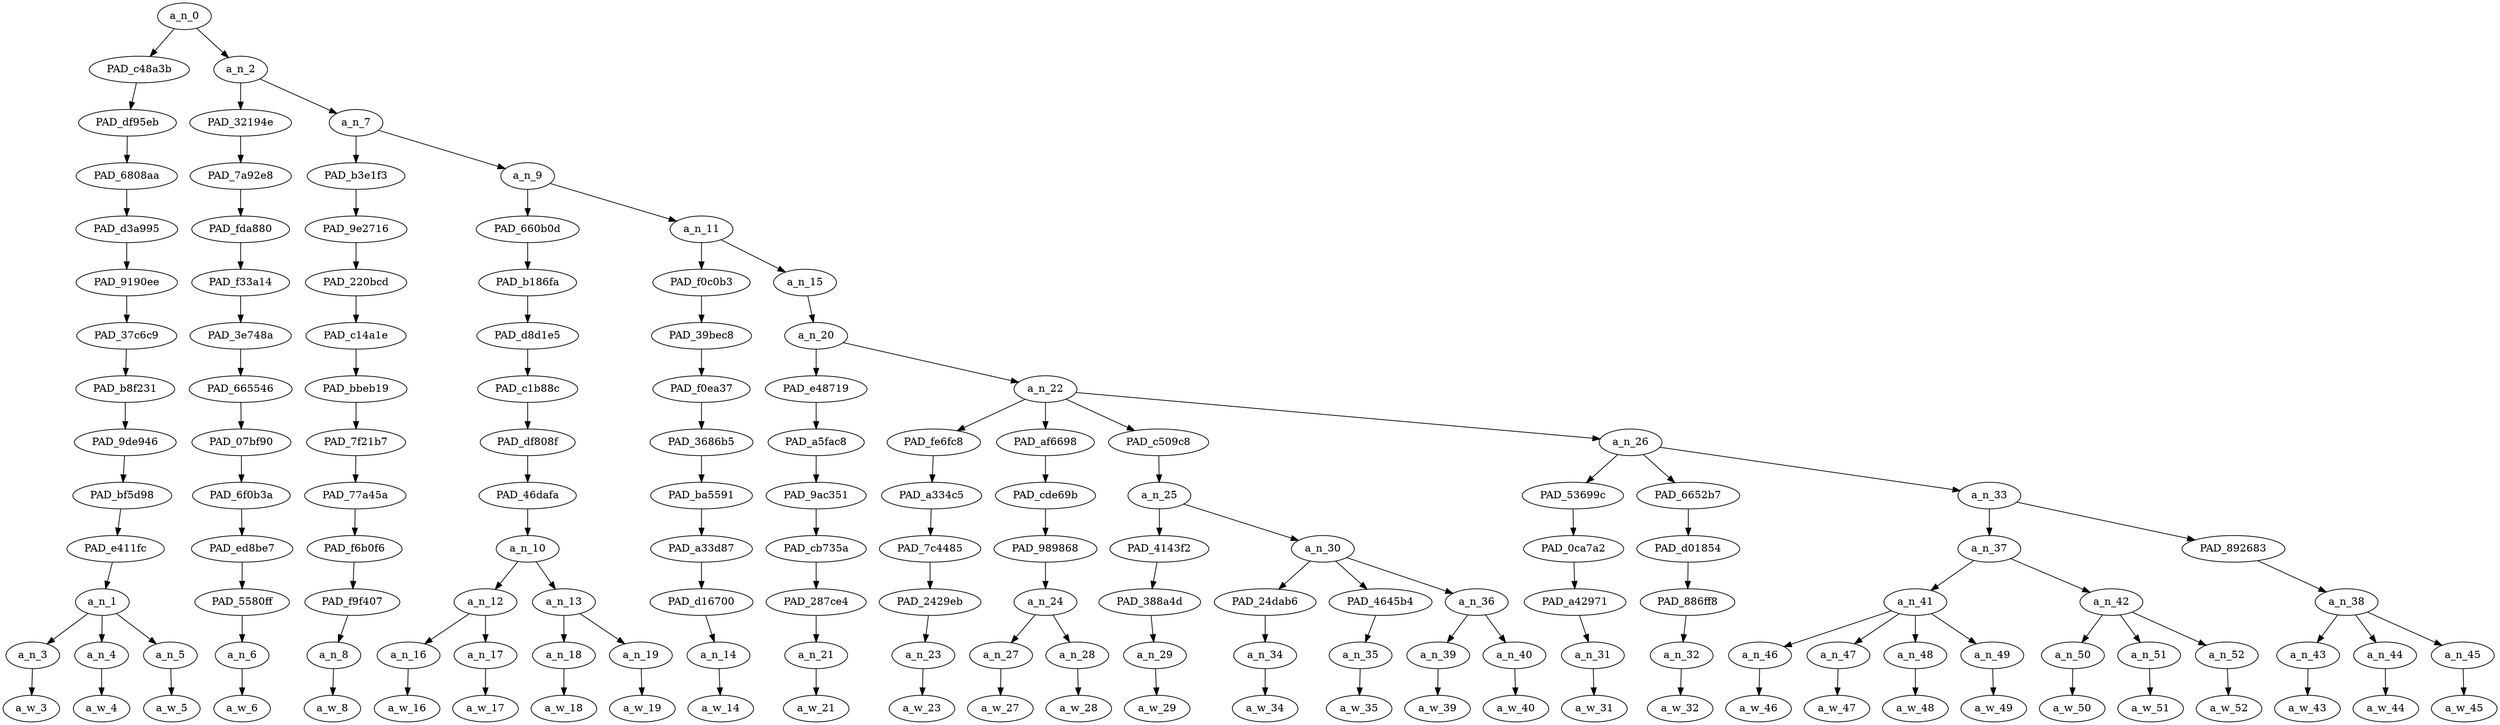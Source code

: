strict digraph "" {
	a_n_0	[div_dir=-1,
		index=0,
		level=13,
		pos="2.8299153645833335,13!",
		text_span="[0, 1, 2, 3, 4, 5, 6, 7, 8, 9, 10, 11, 12, 13, 14, 15, 16, 17, 18, 19, 20, 21, 22, 23, 24, 25, 26, 27, 28, 29, 30]",
		value=1.00000000];
	PAD_c48a3b	[div_dir=-1,
		index=0,
		level=12,
		pos="1.0,12!",
		text_span="[0, 1, 2]",
		value=0.11102677];
	a_n_0 -> PAD_c48a3b;
	a_n_2	[div_dir=-1,
		index=1,
		level=12,
		pos="4.659830729166667,12!",
		text_span="[3, 4, 5, 6, 7, 8, 9, 10, 11, 12, 13, 14, 15, 16, 17, 18, 19, 20, 21, 22, 23, 24, 25, 26, 27, 28, 29, 30]",
		value=0.88888575];
	a_n_0 -> a_n_2;
	PAD_df95eb	[div_dir=-1,
		index=0,
		level=11,
		pos="1.0,11!",
		text_span="[0, 1, 2]",
		value=0.11102677];
	PAD_c48a3b -> PAD_df95eb;
	PAD_6808aa	[div_dir=-1,
		index=0,
		level=10,
		pos="1.0,10!",
		text_span="[0, 1, 2]",
		value=0.11102677];
	PAD_df95eb -> PAD_6808aa;
	PAD_d3a995	[div_dir=-1,
		index=0,
		level=9,
		pos="1.0,9!",
		text_span="[0, 1, 2]",
		value=0.11102677];
	PAD_6808aa -> PAD_d3a995;
	PAD_9190ee	[div_dir=-1,
		index=0,
		level=8,
		pos="1.0,8!",
		text_span="[0, 1, 2]",
		value=0.11102677];
	PAD_d3a995 -> PAD_9190ee;
	PAD_37c6c9	[div_dir=-1,
		index=0,
		level=7,
		pos="1.0,7!",
		text_span="[0, 1, 2]",
		value=0.11102677];
	PAD_9190ee -> PAD_37c6c9;
	PAD_b8f231	[div_dir=-1,
		index=0,
		level=6,
		pos="1.0,6!",
		text_span="[0, 1, 2]",
		value=0.11102677];
	PAD_37c6c9 -> PAD_b8f231;
	PAD_9de946	[div_dir=-1,
		index=0,
		level=5,
		pos="1.0,5!",
		text_span="[0, 1, 2]",
		value=0.11102677];
	PAD_b8f231 -> PAD_9de946;
	PAD_bf5d98	[div_dir=-1,
		index=0,
		level=4,
		pos="1.0,4!",
		text_span="[0, 1, 2]",
		value=0.11102677];
	PAD_9de946 -> PAD_bf5d98;
	PAD_e411fc	[div_dir=-1,
		index=0,
		level=3,
		pos="1.0,3!",
		text_span="[0, 1, 2]",
		value=0.11102677];
	PAD_bf5d98 -> PAD_e411fc;
	a_n_1	[div_dir=-1,
		index=0,
		level=2,
		pos="1.0,2!",
		text_span="[0, 1, 2]",
		value=0.11102677];
	PAD_e411fc -> a_n_1;
	a_n_3	[div_dir=-1,
		index=0,
		level=1,
		pos="0.0,1!",
		text_span="[0]",
		value=0.04508830];
	a_n_1 -> a_n_3;
	a_n_4	[div_dir=1,
		index=1,
		level=1,
		pos="1.0,1!",
		text_span="[1]",
		value=0.02858139];
	a_n_1 -> a_n_4;
	a_n_5	[div_dir=1,
		index=2,
		level=1,
		pos="2.0,1!",
		text_span="[2]",
		value=0.03715766];
	a_n_1 -> a_n_5;
	a_w_3	[div_dir=0,
		index=0,
		level=0,
		pos="0,0!",
		text_span="[0]",
		value=really];
	a_n_3 -> a_w_3;
	a_w_4	[div_dir=0,
		index=1,
		level=0,
		pos="1,0!",
		text_span="[1]",
		value=alex];
	a_n_4 -> a_w_4;
	a_w_5	[div_dir=0,
		index=2,
		level=0,
		pos="2,0!",
		text_span="[2]",
		value=jones];
	a_n_5 -> a_w_5;
	PAD_32194e	[div_dir=-1,
		index=1,
		level=11,
		pos="3.0,11!",
		text_span="[3]",
		value=0.03069339];
	a_n_2 -> PAD_32194e;
	a_n_7	[div_dir=-1,
		index=2,
		level=11,
		pos="6.319661458333334,11!",
		text_span="[4, 5, 6, 7, 8, 9, 10, 11, 12, 13, 14, 15, 16, 17, 18, 19, 20, 21, 22, 23, 24, 25, 26, 27, 28, 29, 30]",
		value=0.85816247];
	a_n_2 -> a_n_7;
	PAD_7a92e8	[div_dir=-1,
		index=1,
		level=10,
		pos="3.0,10!",
		text_span="[3]",
		value=0.03069339];
	PAD_32194e -> PAD_7a92e8;
	PAD_fda880	[div_dir=-1,
		index=1,
		level=9,
		pos="3.0,9!",
		text_span="[3]",
		value=0.03069339];
	PAD_7a92e8 -> PAD_fda880;
	PAD_f33a14	[div_dir=-1,
		index=1,
		level=8,
		pos="3.0,8!",
		text_span="[3]",
		value=0.03069339];
	PAD_fda880 -> PAD_f33a14;
	PAD_3e748a	[div_dir=-1,
		index=1,
		level=7,
		pos="3.0,7!",
		text_span="[3]",
		value=0.03069339];
	PAD_f33a14 -> PAD_3e748a;
	PAD_665546	[div_dir=-1,
		index=1,
		level=6,
		pos="3.0,6!",
		text_span="[3]",
		value=0.03069339];
	PAD_3e748a -> PAD_665546;
	PAD_07bf90	[div_dir=-1,
		index=1,
		level=5,
		pos="3.0,5!",
		text_span="[3]",
		value=0.03069339];
	PAD_665546 -> PAD_07bf90;
	PAD_6f0b3a	[div_dir=-1,
		index=1,
		level=4,
		pos="3.0,4!",
		text_span="[3]",
		value=0.03069339];
	PAD_07bf90 -> PAD_6f0b3a;
	PAD_ed8be7	[div_dir=-1,
		index=1,
		level=3,
		pos="3.0,3!",
		text_span="[3]",
		value=0.03069339];
	PAD_6f0b3a -> PAD_ed8be7;
	PAD_5580ff	[div_dir=-1,
		index=1,
		level=2,
		pos="3.0,2!",
		text_span="[3]",
		value=0.03069339];
	PAD_ed8be7 -> PAD_5580ff;
	a_n_6	[div_dir=-1,
		index=3,
		level=1,
		pos="3.0,1!",
		text_span="[3]",
		value=0.03069339];
	PAD_5580ff -> a_n_6;
	a_w_6	[div_dir=0,
		index=3,
		level=0,
		pos="3,0!",
		text_span="[3]",
		value=believes];
	a_n_6 -> a_w_6;
	PAD_b3e1f3	[div_dir=-1,
		index=2,
		level=10,
		pos="4.0,10!",
		text_span="[4]",
		value=0.01898395];
	a_n_7 -> PAD_b3e1f3;
	a_n_9	[div_dir=-1,
		index=3,
		level=10,
		pos="8.639322916666668,10!",
		text_span="[5, 6, 7, 8, 9, 10, 11, 12, 13, 14, 15, 16, 17, 18, 19, 20, 21, 22, 23, 24, 25, 26, 27, 28, 29, 30]",
		value=0.83915187];
	a_n_7 -> a_n_9;
	PAD_9e2716	[div_dir=-1,
		index=2,
		level=9,
		pos="4.0,9!",
		text_span="[4]",
		value=0.01898395];
	PAD_b3e1f3 -> PAD_9e2716;
	PAD_220bcd	[div_dir=-1,
		index=2,
		level=8,
		pos="4.0,8!",
		text_span="[4]",
		value=0.01898395];
	PAD_9e2716 -> PAD_220bcd;
	PAD_c14a1e	[div_dir=-1,
		index=2,
		level=7,
		pos="4.0,7!",
		text_span="[4]",
		value=0.01898395];
	PAD_220bcd -> PAD_c14a1e;
	PAD_bbeb19	[div_dir=-1,
		index=2,
		level=6,
		pos="4.0,6!",
		text_span="[4]",
		value=0.01898395];
	PAD_c14a1e -> PAD_bbeb19;
	PAD_7f21b7	[div_dir=-1,
		index=2,
		level=5,
		pos="4.0,5!",
		text_span="[4]",
		value=0.01898395];
	PAD_bbeb19 -> PAD_7f21b7;
	PAD_77a45a	[div_dir=-1,
		index=2,
		level=4,
		pos="4.0,4!",
		text_span="[4]",
		value=0.01898395];
	PAD_7f21b7 -> PAD_77a45a;
	PAD_f6b0f6	[div_dir=-1,
		index=2,
		level=3,
		pos="4.0,3!",
		text_span="[4]",
		value=0.01898395];
	PAD_77a45a -> PAD_f6b0f6;
	PAD_f9f407	[div_dir=-1,
		index=2,
		level=2,
		pos="4.0,2!",
		text_span="[4]",
		value=0.01898395];
	PAD_f6b0f6 -> PAD_f9f407;
	a_n_8	[div_dir=-1,
		index=4,
		level=1,
		pos="4.0,1!",
		text_span="[4]",
		value=0.01898395];
	PAD_f9f407 -> a_n_8;
	a_w_8	[div_dir=0,
		index=4,
		level=0,
		pos="4,0!",
		text_span="[4]",
		value=that];
	a_n_8 -> a_w_8;
	PAD_660b0d	[div_dir=1,
		index=3,
		level=9,
		pos="6.5,9!",
		text_span="[5, 6, 7, 8]",
		value=0.19205924];
	a_n_9 -> PAD_660b0d;
	a_n_11	[div_dir=-1,
		index=4,
		level=9,
		pos="10.778645833333334,9!",
		text_span="[9, 10, 11, 12, 13, 14, 15, 16, 17, 18, 19, 20, 21, 22, 23, 24, 25, 26, 27, 28, 29, 30]",
		value=0.64706760];
	a_n_9 -> a_n_11;
	PAD_b186fa	[div_dir=1,
		index=3,
		level=8,
		pos="6.5,8!",
		text_span="[5, 6, 7, 8]",
		value=0.19205924];
	PAD_660b0d -> PAD_b186fa;
	PAD_d8d1e5	[div_dir=1,
		index=3,
		level=7,
		pos="6.5,7!",
		text_span="[5, 6, 7, 8]",
		value=0.19205924];
	PAD_b186fa -> PAD_d8d1e5;
	PAD_c1b88c	[div_dir=1,
		index=3,
		level=6,
		pos="6.5,6!",
		text_span="[5, 6, 7, 8]",
		value=0.19205924];
	PAD_d8d1e5 -> PAD_c1b88c;
	PAD_df808f	[div_dir=1,
		index=3,
		level=5,
		pos="6.5,5!",
		text_span="[5, 6, 7, 8]",
		value=0.19205924];
	PAD_c1b88c -> PAD_df808f;
	PAD_46dafa	[div_dir=1,
		index=3,
		level=4,
		pos="6.5,4!",
		text_span="[5, 6, 7, 8]",
		value=0.19205924];
	PAD_df808f -> PAD_46dafa;
	a_n_10	[div_dir=1,
		index=3,
		level=3,
		pos="6.5,3!",
		text_span="[5, 6, 7, 8]",
		value=0.19205924];
	PAD_46dafa -> a_n_10;
	a_n_12	[div_dir=-1,
		index=3,
		level=2,
		pos="5.5,2!",
		text_span="[5, 6]",
		value=0.11687511];
	a_n_10 -> a_n_12;
	a_n_13	[div_dir=1,
		index=4,
		level=2,
		pos="7.5,2!",
		text_span="[7, 8]",
		value=0.07518296];
	a_n_10 -> a_n_13;
	a_n_16	[div_dir=1,
		index=5,
		level=1,
		pos="5.0,1!",
		text_span="[5]",
		value=0.02777636];
	a_n_12 -> a_n_16;
	a_n_17	[div_dir=-1,
		index=6,
		level=1,
		pos="6.0,1!",
		text_span="[6]",
		value=0.08897513];
	a_n_12 -> a_n_17;
	a_w_16	[div_dir=0,
		index=5,
		level=0,
		pos="5,0!",
		text_span="[5]",
		value=the];
	a_n_16 -> a_w_16;
	a_w_17	[div_dir=0,
		index=6,
		level=0,
		pos="6,0!",
		text_span="[6]",
		value=arabs];
	a_n_17 -> a_w_17;
	a_n_18	[div_dir=-1,
		index=7,
		level=1,
		pos="7.0,1!",
		text_span="[7]",
		value=0.02510314];
	a_n_13 -> a_n_18;
	a_n_19	[div_dir=1,
		index=8,
		level=1,
		pos="8.0,1!",
		text_span="[8]",
		value=0.04995932];
	a_n_13 -> a_n_19;
	a_w_18	[div_dir=0,
		index=7,
		level=0,
		pos="7,0!",
		text_span="[7]",
		value=in];
	a_n_18 -> a_w_18;
	a_w_19	[div_dir=0,
		index=8,
		level=0,
		pos="8,0!",
		text_span="[8]",
		value=israel];
	a_n_19 -> a_w_19;
	PAD_f0c0b3	[div_dir=-1,
		index=4,
		level=8,
		pos="9.0,8!",
		text_span="[9]",
		value=0.03103421];
	a_n_11 -> PAD_f0c0b3;
	a_n_15	[div_dir=-1,
		index=5,
		level=8,
		pos="12.557291666666668,8!",
		text_span="[10, 11, 12, 13, 14, 15, 16, 17, 18, 19, 20, 21, 22, 23, 24, 25, 26, 27, 28, 29, 30]",
		value=0.61600588];
	a_n_11 -> a_n_15;
	PAD_39bec8	[div_dir=-1,
		index=4,
		level=7,
		pos="9.0,7!",
		text_span="[9]",
		value=0.03103421];
	PAD_f0c0b3 -> PAD_39bec8;
	PAD_f0ea37	[div_dir=-1,
		index=4,
		level=6,
		pos="9.0,6!",
		text_span="[9]",
		value=0.03103421];
	PAD_39bec8 -> PAD_f0ea37;
	PAD_3686b5	[div_dir=-1,
		index=4,
		level=5,
		pos="9.0,5!",
		text_span="[9]",
		value=0.03103421];
	PAD_f0ea37 -> PAD_3686b5;
	PAD_ba5591	[div_dir=-1,
		index=4,
		level=4,
		pos="9.0,4!",
		text_span="[9]",
		value=0.03103421];
	PAD_3686b5 -> PAD_ba5591;
	PAD_a33d87	[div_dir=-1,
		index=4,
		level=3,
		pos="9.0,3!",
		text_span="[9]",
		value=0.03103421];
	PAD_ba5591 -> PAD_a33d87;
	PAD_d16700	[div_dir=-1,
		index=5,
		level=2,
		pos="9.0,2!",
		text_span="[9]",
		value=0.03103421];
	PAD_a33d87 -> PAD_d16700;
	a_n_14	[div_dir=-1,
		index=9,
		level=1,
		pos="9.0,1!",
		text_span="[9]",
		value=0.03103421];
	PAD_d16700 -> a_n_14;
	a_w_14	[div_dir=0,
		index=9,
		level=0,
		pos="9,0!",
		text_span="[9]",
		value=need];
	a_n_14 -> a_w_14;
	a_n_20	[div_dir=-1,
		index=5,
		level=7,
		pos="12.557291666666668,7!",
		text_span="[10, 11, 12, 13, 14, 15, 16, 17, 18, 19, 20, 21, 22, 23, 24, 25, 26, 27, 28, 29, 30]",
		value=0.61598978];
	a_n_15 -> a_n_20;
	PAD_e48719	[div_dir=1,
		index=5,
		level=6,
		pos="10.0,6!",
		text_span="[10]",
		value=0.01639959];
	a_n_20 -> PAD_e48719;
	a_n_22	[div_dir=-1,
		index=6,
		level=6,
		pos="15.114583333333334,6!",
		text_span="[11, 12, 13, 14, 15, 16, 17, 18, 19, 20, 21, 22, 23, 24, 25, 26, 27, 28, 29, 30]",
		value=0.59957409];
	a_n_20 -> a_n_22;
	PAD_a5fac8	[div_dir=1,
		index=5,
		level=5,
		pos="10.0,5!",
		text_span="[10]",
		value=0.01639959];
	PAD_e48719 -> PAD_a5fac8;
	PAD_9ac351	[div_dir=1,
		index=5,
		level=4,
		pos="10.0,4!",
		text_span="[10]",
		value=0.01639959];
	PAD_a5fac8 -> PAD_9ac351;
	PAD_cb735a	[div_dir=1,
		index=5,
		level=3,
		pos="10.0,3!",
		text_span="[10]",
		value=0.01639959];
	PAD_9ac351 -> PAD_cb735a;
	PAD_287ce4	[div_dir=1,
		index=6,
		level=2,
		pos="10.0,2!",
		text_span="[10]",
		value=0.01639959];
	PAD_cb735a -> PAD_287ce4;
	a_n_21	[div_dir=1,
		index=10,
		level=1,
		pos="10.0,1!",
		text_span="[10]",
		value=0.01639959];
	PAD_287ce4 -> a_n_21;
	a_w_21	[div_dir=0,
		index=10,
		level=0,
		pos="10,0!",
		text_span="[10]",
		value=to];
	a_n_21 -> a_w_21;
	PAD_fe6fc8	[div_dir=1,
		index=6,
		level=5,
		pos="11.0,5!",
		text_span="[11]",
		value=0.02331985];
	a_n_22 -> PAD_fe6fc8;
	PAD_af6698	[div_dir=1,
		index=7,
		level=5,
		pos="12.5,5!",
		text_span="[12, 13]",
		value=0.05374258];
	a_n_22 -> PAD_af6698;
	PAD_c509c8	[div_dir=1,
		index=8,
		level=5,
		pos="15.083333333333334,5!",
		text_span="[14, 15, 16, 17, 18]",
		value=0.09207567];
	a_n_22 -> PAD_c509c8;
	a_n_26	[div_dir=-1,
		index=9,
		level=5,
		pos="21.875,5!",
		text_span="[19, 20, 21, 22, 23, 24, 25, 26, 27, 28, 29, 30]",
		value=0.43040606];
	a_n_22 -> a_n_26;
	PAD_a334c5	[div_dir=1,
		index=6,
		level=4,
		pos="11.0,4!",
		text_span="[11]",
		value=0.02331985];
	PAD_fe6fc8 -> PAD_a334c5;
	PAD_7c4485	[div_dir=1,
		index=6,
		level=3,
		pos="11.0,3!",
		text_span="[11]",
		value=0.02331985];
	PAD_a334c5 -> PAD_7c4485;
	PAD_2429eb	[div_dir=1,
		index=7,
		level=2,
		pos="11.0,2!",
		text_span="[11]",
		value=0.02331985];
	PAD_7c4485 -> PAD_2429eb;
	a_n_23	[div_dir=1,
		index=11,
		level=1,
		pos="11.0,1!",
		text_span="[11]",
		value=0.02331985];
	PAD_2429eb -> a_n_23;
	a_w_23	[div_dir=0,
		index=11,
		level=0,
		pos="11,0!",
		text_span="[11]",
		value=return];
	a_n_23 -> a_w_23;
	PAD_cde69b	[div_dir=1,
		index=7,
		level=4,
		pos="12.5,4!",
		text_span="[12, 13]",
		value=0.05374258];
	PAD_af6698 -> PAD_cde69b;
	PAD_989868	[div_dir=1,
		index=7,
		level=3,
		pos="12.5,3!",
		text_span="[12, 13]",
		value=0.05374258];
	PAD_cde69b -> PAD_989868;
	a_n_24	[div_dir=1,
		index=8,
		level=2,
		pos="12.5,2!",
		text_span="[12, 13]",
		value=0.05374258];
	PAD_989868 -> a_n_24;
	a_n_27	[div_dir=1,
		index=12,
		level=1,
		pos="12.0,1!",
		text_span="[12]",
		value=0.01537328];
	a_n_24 -> a_n_27;
	a_n_28	[div_dir=1,
		index=13,
		level=1,
		pos="13.0,1!",
		text_span="[13]",
		value=0.03831049];
	a_n_24 -> a_n_28;
	a_w_27	[div_dir=0,
		index=12,
		level=0,
		pos="12,0!",
		text_span="[12]",
		value=to1];
	a_n_27 -> a_w_27;
	a_w_28	[div_dir=0,
		index=13,
		level=0,
		pos="13,0!",
		text_span="[13]",
		value=jordan];
	a_n_28 -> a_w_28;
	a_n_25	[div_dir=1,
		index=8,
		level=4,
		pos="15.083333333333334,4!",
		text_span="[14, 15, 16, 17, 18]",
		value=0.09207567];
	PAD_c509c8 -> a_n_25;
	PAD_4143f2	[div_dir=1,
		index=8,
		level=3,
		pos="14.0,3!",
		text_span="[14]",
		value=0.01903379];
	a_n_25 -> PAD_4143f2;
	a_n_30	[div_dir=1,
		index=9,
		level=3,
		pos="16.166666666666668,3!",
		text_span="[15, 16, 17, 18]",
		value=0.07289692];
	a_n_25 -> a_n_30;
	PAD_388a4d	[div_dir=1,
		index=9,
		level=2,
		pos="14.0,2!",
		text_span="[14]",
		value=0.01903379];
	PAD_4143f2 -> PAD_388a4d;
	a_n_29	[div_dir=1,
		index=14,
		level=1,
		pos="14.0,1!",
		text_span="[14]",
		value=0.01903379];
	PAD_388a4d -> a_n_29;
	a_w_29	[div_dir=0,
		index=14,
		level=0,
		pos="14,0!",
		text_span="[14]",
		value=where];
	a_n_29 -> a_w_29;
	PAD_24dab6	[div_dir=1,
		index=10,
		level=2,
		pos="15.0,2!",
		text_span="[15]",
		value=0.01911837];
	a_n_30 -> PAD_24dab6;
	PAD_4645b4	[div_dir=1,
		index=11,
		level=2,
		pos="16.0,2!",
		text_span="[16]",
		value=0.01938522];
	a_n_30 -> PAD_4645b4;
	a_n_36	[div_dir=1,
		index=12,
		level=2,
		pos="17.5,2!",
		text_span="[17, 18]",
		value=0.03428186];
	a_n_30 -> a_n_36;
	a_n_34	[div_dir=1,
		index=15,
		level=1,
		pos="15.0,1!",
		text_span="[15]",
		value=0.01911837];
	PAD_24dab6 -> a_n_34;
	a_w_34	[div_dir=0,
		index=15,
		level=0,
		pos="15,0!",
		text_span="[15]",
		value=they];
	a_n_34 -> a_w_34;
	a_n_35	[div_dir=1,
		index=16,
		level=1,
		pos="16.0,1!",
		text_span="[16]",
		value=0.01938522];
	PAD_4645b4 -> a_n_35;
	a_w_35	[div_dir=0,
		index=16,
		level=0,
		pos="16,0!",
		text_span="[16]",
		value=actually];
	a_n_35 -> a_w_35;
	a_n_39	[div_dir=1,
		index=17,
		level=1,
		pos="17.0,1!",
		text_span="[17]",
		value=0.01810224];
	a_n_36 -> a_n_39;
	a_n_40	[div_dir=1,
		index=18,
		level=1,
		pos="18.0,1!",
		text_span="[18]",
		value=0.01613488];
	a_n_36 -> a_n_40;
	a_w_39	[div_dir=0,
		index=17,
		level=0,
		pos="17,0!",
		text_span="[17]",
		value=came];
	a_n_39 -> a_w_39;
	a_w_40	[div_dir=0,
		index=18,
		level=0,
		pos="18,0!",
		text_span="[18]",
		value=from];
	a_n_40 -> a_w_40;
	PAD_53699c	[div_dir=1,
		index=9,
		level=4,
		pos="19.0,4!",
		text_span="[19]",
		value=0.01875328];
	a_n_26 -> PAD_53699c;
	PAD_6652b7	[div_dir=1,
		index=10,
		level=4,
		pos="20.0,4!",
		text_span="[20]",
		value=0.01771658];
	a_n_26 -> PAD_6652b7;
	a_n_33	[div_dir=-1,
		index=11,
		level=4,
		pos="26.625,4!",
		text_span="[21, 22, 23, 24, 25, 26, 27, 28, 29, 30]",
		value=0.39376441];
	a_n_26 -> a_n_33;
	PAD_0ca7a2	[div_dir=1,
		index=10,
		level=3,
		pos="19.0,3!",
		text_span="[19]",
		value=0.01875328];
	PAD_53699c -> PAD_0ca7a2;
	PAD_a42971	[div_dir=1,
		index=13,
		level=2,
		pos="19.0,2!",
		text_span="[19]",
		value=0.01875328];
	PAD_0ca7a2 -> PAD_a42971;
	a_n_31	[div_dir=1,
		index=19,
		level=1,
		pos="19.0,1!",
		text_span="[19]",
		value=0.01875328];
	PAD_a42971 -> a_n_31;
	a_w_31	[div_dir=0,
		index=19,
		level=0,
		pos="19,0!",
		text_span="[19]",
		value=because];
	a_n_31 -> a_w_31;
	PAD_d01854	[div_dir=1,
		index=11,
		level=3,
		pos="20.0,3!",
		text_span="[20]",
		value=0.01771658];
	PAD_6652b7 -> PAD_d01854;
	PAD_886ff8	[div_dir=1,
		index=14,
		level=2,
		pos="20.0,2!",
		text_span="[20]",
		value=0.01771658];
	PAD_d01854 -> PAD_886ff8;
	a_n_32	[div_dir=1,
		index=20,
		level=1,
		pos="20.0,1!",
		text_span="[20]",
		value=0.01771658];
	PAD_886ff8 -> a_n_32;
	a_w_32	[div_dir=0,
		index=20,
		level=0,
		pos="20,0!",
		text_span="[20]",
		value=that1];
	a_n_32 -> a_w_32;
	a_n_37	[div_dir=-1,
		index=12,
		level=3,
		pos="24.25,3!",
		text_span="[21, 22, 23, 24, 25, 26, 27]",
		value=0.28777071];
	a_n_33 -> a_n_37;
	PAD_892683	[div_dir=-1,
		index=13,
		level=3,
		pos="29.0,3!",
		text_span="[28, 29, 30]",
		value=0.10578604];
	a_n_33 -> PAD_892683;
	a_n_41	[div_dir=-1,
		index=15,
		level=2,
		pos="22.5,2!",
		text_span="[21, 22, 23, 24]",
		value=0.16495412];
	a_n_37 -> a_n_41;
	a_n_42	[div_dir=1,
		index=16,
		level=2,
		pos="26.0,2!",
		text_span="[25, 26, 27]",
		value=0.12280349];
	a_n_37 -> a_n_42;
	a_n_46	[div_dir=-1,
		index=21,
		level=1,
		pos="21.0,1!",
		text_span="[21]",
		value=0.03217769];
	a_n_41 -> a_n_46;
	a_n_47	[div_dir=-1,
		index=22,
		level=1,
		pos="22.0,1!",
		text_span="[22]",
		value=0.03051439];
	a_n_41 -> a_n_47;
	a_n_48	[div_dir=1,
		index=23,
		level=1,
		pos="23.0,1!",
		text_span="[23]",
		value=0.03830652];
	a_n_41 -> a_n_48;
	a_n_49	[div_dir=-1,
		index=24,
		level=1,
		pos="24.0,1!",
		text_span="[24]",
		value=0.06375197];
	a_n_41 -> a_n_49;
	a_w_46	[div_dir=0,
		index=21,
		level=0,
		pos="21,0!",
		text_span="[21]",
		value=my];
	a_n_46 -> a_w_46;
	a_w_47	[div_dir=0,
		index=22,
		level=0,
		pos="22,0!",
		text_span="[22]",
		value=two];
	a_n_47 -> a_w_47;
	a_w_48	[div_dir=0,
		index=23,
		level=0,
		pos="23,0!",
		text_span="[23]",
		value=state];
	a_n_48 -> a_w_48;
	a_w_49	[div_dir=0,
		index=24,
		level=0,
		pos="24,0!",
		text_span="[24]",
		value=solution];
	a_n_49 -> a_w_49;
	a_n_50	[div_dir=1,
		index=25,
		level=1,
		pos="25.0,1!",
		text_span="[25]",
		value=0.04910389];
	a_n_42 -> a_n_50;
	a_n_51	[div_dir=1,
		index=26,
		level=1,
		pos="26.0,1!",
		text_span="[26]",
		value=0.02902225];
	a_n_42 -> a_n_51;
	a_n_52	[div_dir=1,
		index=27,
		level=1,
		pos="27.0,1!",
		text_span="[27]",
		value=0.04445659];
	a_n_42 -> a_n_52;
	a_w_50	[div_dir=0,
		index=25,
		level=0,
		pos="25,0!",
		text_span="[25]",
		value=israel1];
	a_n_50 -> a_w_50;
	a_w_51	[div_dir=0,
		index=26,
		level=0,
		pos="26,0!",
		text_span="[26]",
		value=and];
	a_n_51 -> a_w_51;
	a_w_52	[div_dir=0,
		index=27,
		level=0,
		pos="27,0!",
		text_span="[27]",
		value=jordan1];
	a_n_52 -> a_w_52;
	a_n_38	[div_dir=-1,
		index=17,
		level=2,
		pos="29.0,2!",
		text_span="[28, 29, 30]",
		value=0.10578604];
	PAD_892683 -> a_n_38;
	a_n_43	[div_dir=-1,
		index=28,
		level=1,
		pos="28.0,1!",
		text_span="[28]",
		value=0.03568222];
	a_n_38 -> a_n_43;
	a_n_44	[div_dir=1,
		index=29,
		level=1,
		pos="29.0,1!",
		text_span="[29]",
		value=0.03081917];
	a_n_38 -> a_n_44;
	a_n_45	[div_dir=-1,
		index=30,
		level=1,
		pos="30.0,1!",
		text_span="[30]",
		value=0.03892845];
	a_n_38 -> a_n_45;
	a_w_43	[div_dir=0,
		index=28,
		level=0,
		pos="28,0!",
		text_span="[28]",
		value=done];
	a_n_43 -> a_w_43;
	a_w_44	[div_dir=0,
		index=29,
		level=0,
		pos="29,0!",
		text_span="[29]",
		value=and1];
	a_n_44 -> a_w_44;
	a_w_45	[div_dir=0,
		index=30,
		level=0,
		pos="30,0!",
		text_span="[30]",
		value=done1];
	a_n_45 -> a_w_45;
}
